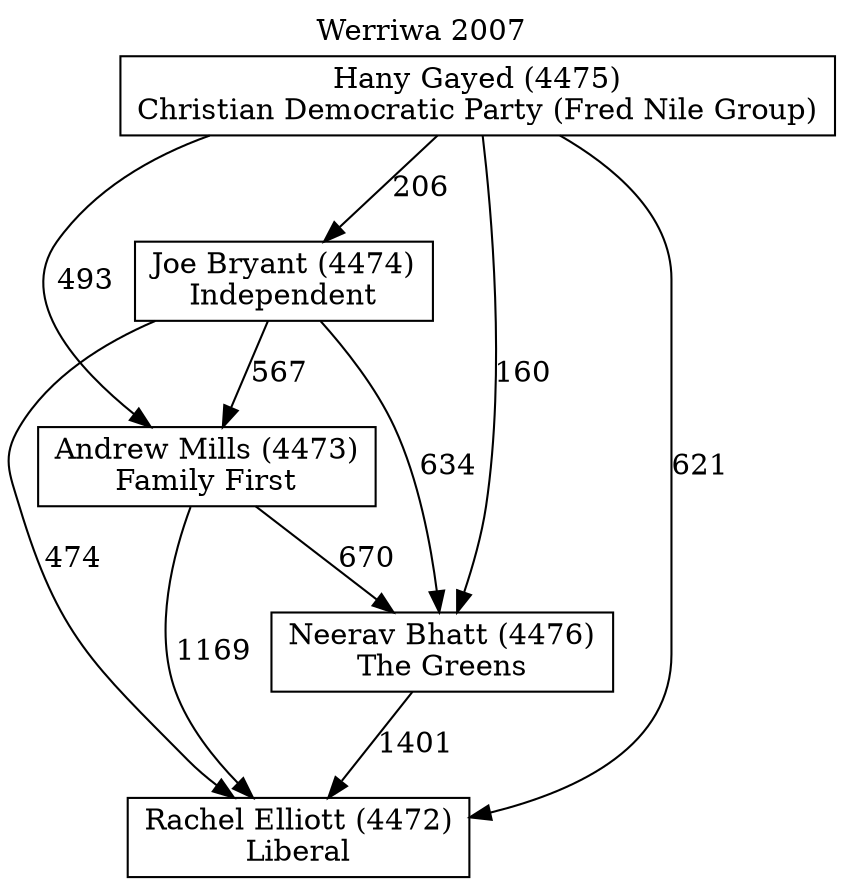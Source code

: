 // House preference flow
digraph "Rachel Elliott (4472)_Werriwa_2007" {
	graph [label="Werriwa 2007" labelloc=t mclimit=10]
	node [shape=box]
	"Rachel Elliott (4472)" [label="Rachel Elliott (4472)
Liberal"]
	"Neerav Bhatt (4476)" [label="Neerav Bhatt (4476)
The Greens"]
	"Andrew Mills (4473)" [label="Andrew Mills (4473)
Family First"]
	"Joe Bryant (4474)" [label="Joe Bryant (4474)
Independent"]
	"Hany Gayed (4475)" [label="Hany Gayed (4475)
Christian Democratic Party (Fred Nile Group)"]
	"Neerav Bhatt (4476)" -> "Rachel Elliott (4472)" [label=1401]
	"Andrew Mills (4473)" -> "Neerav Bhatt (4476)" [label=670]
	"Joe Bryant (4474)" -> "Andrew Mills (4473)" [label=567]
	"Hany Gayed (4475)" -> "Joe Bryant (4474)" [label=206]
	"Andrew Mills (4473)" -> "Rachel Elliott (4472)" [label=1169]
	"Joe Bryant (4474)" -> "Rachel Elliott (4472)" [label=474]
	"Hany Gayed (4475)" -> "Rachel Elliott (4472)" [label=621]
	"Hany Gayed (4475)" -> "Andrew Mills (4473)" [label=493]
	"Joe Bryant (4474)" -> "Neerav Bhatt (4476)" [label=634]
	"Hany Gayed (4475)" -> "Neerav Bhatt (4476)" [label=160]
}
